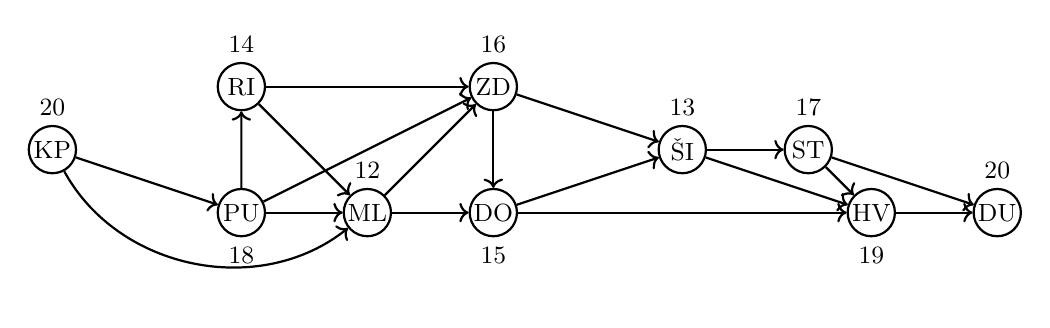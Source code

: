 \begin{tikzpicture}[style=thick,scale=0.4]
\tikzstyle{vertex}=[draw, circle, fill=white, inner sep=0pt, minimum size=6mm]
\small
\node[vertex] (KP) at (-15,1) [label=above:$20$] {KP};
\node[vertex] (PU) at (-9,-1) [label=below:$18$] {PU};
\node[vertex] (RI) at (-9, 3) [label=above:$14$] {RI};
\node[vertex] (ML) at (-5,-1) [label=above:$12$] {ML};
\node[vertex] (ZD) at (-1, 3) [label=above:$16$] {ZD};
\node[vertex] (DO) at (-1,-1) [label=below:$15$] {DO};
\node[vertex] (ŠI) at ( 5, 1) [label=above:$13$] {ŠI};
\node[vertex] (ST) at ( 9, 1) [label=above:$17$] {ST};
\node[vertex] (HV) at (11,-1) [label=below:$19$] {HV};
\node[vertex] (DU) at (15,-1) [label=above:$20$] {DU};

\draw[->] (KP) -- (PU);
\draw[->] (KP) to[bend right=50] (ML);
\draw[->] (PU) -- (RI);
\draw[->] (PU) -- (ML);
\draw[->] (PU) -- (ZD);
\draw[->] (RI) -- (ML);
\draw[->] (RI) -- (ZD);
\draw[->] (ML) -- (ZD);
\draw[->] (ML) -- (DO);
\draw[->] (ZD) -- (DO);
\draw[->] (ZD) -- (ŠI);
\draw[->] (DO) -- (ŠI);
\draw[->] (DO) -- (HV);
\draw[->] (ŠI) -- (ST);
\draw[->] (ŠI) -- (HV);
\draw[->] (ST) -- (HV);
\draw[->] (ST) -- (DU);
\draw[->] (HV) -- (DU);

\end{tikzpicture}
